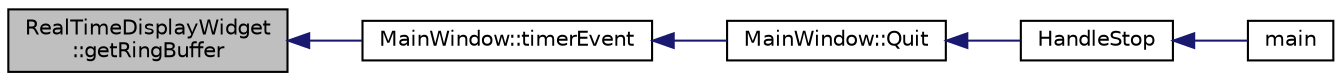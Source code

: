 digraph "RealTimeDisplayWidget::getRingBuffer"
{
 // INTERACTIVE_SVG=YES
  edge [fontname="Helvetica",fontsize="10",labelfontname="Helvetica",labelfontsize="10"];
  node [fontname="Helvetica",fontsize="10",shape=record];
  rankdir="LR";
  Node1 [label="RealTimeDisplayWidget\l::getRingBuffer",height=0.2,width=0.4,color="black", fillcolor="grey75", style="filled", fontcolor="black"];
  Node1 -> Node2 [dir="back",color="midnightblue",fontsize="10",style="solid",fontname="Helvetica"];
  Node2 [label="MainWindow::timerEvent",height=0.2,width=0.4,color="black", fillcolor="white", style="filled",URL="$d9/dc6/class_main_window.html#a9d08a694a5f9c532225754381b8011ea"];
  Node2 -> Node3 [dir="back",color="midnightblue",fontsize="10",style="solid",fontname="Helvetica"];
  Node3 [label="MainWindow::Quit",height=0.2,width=0.4,color="black", fillcolor="white", style="filled",URL="$d9/dc6/class_main_window.html#a44e502225c153db20de1bb67d7b7513e"];
  Node3 -> Node4 [dir="back",color="midnightblue",fontsize="10",style="solid",fontname="Helvetica"];
  Node4 [label="HandleStop",height=0.2,width=0.4,color="black", fillcolor="white", style="filled",URL="$d8/d32/ssl-vision_2src_2app_2main_8cpp.html#a2b444d2ae6facb7e0e5debb12c4abce5"];
  Node4 -> Node5 [dir="back",color="midnightblue",fontsize="10",style="solid",fontname="Helvetica"];
  Node5 [label="main",height=0.2,width=0.4,color="black", fillcolor="white", style="filled",URL="$d8/d32/ssl-vision_2src_2app_2main_8cpp.html#a0ddf1224851353fc92bfbff6f499fa97"];
}
